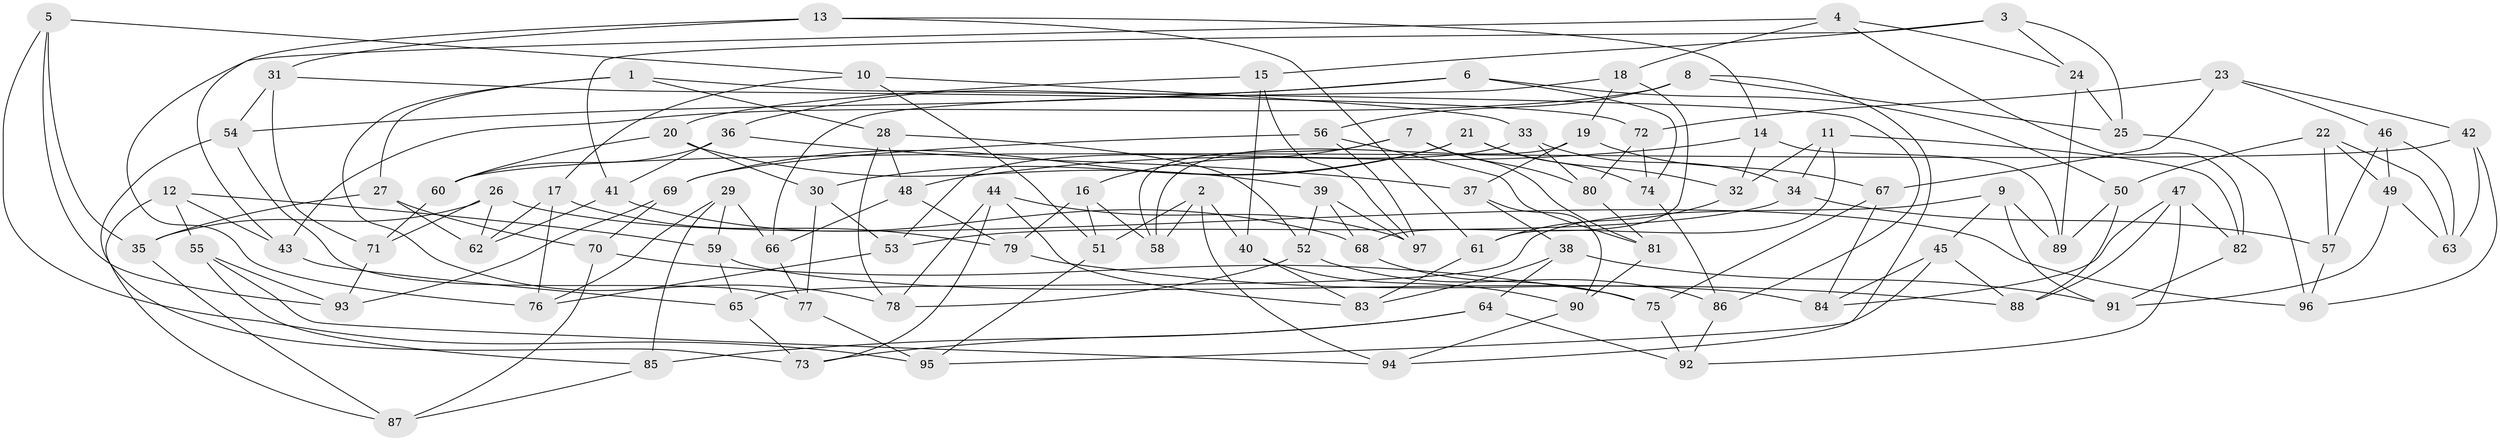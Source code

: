 // Generated by graph-tools (version 1.1) at 2025/03/03/09/25 03:03:09]
// undirected, 97 vertices, 194 edges
graph export_dot {
graph [start="1"]
  node [color=gray90,style=filled];
  1;
  2;
  3;
  4;
  5;
  6;
  7;
  8;
  9;
  10;
  11;
  12;
  13;
  14;
  15;
  16;
  17;
  18;
  19;
  20;
  21;
  22;
  23;
  24;
  25;
  26;
  27;
  28;
  29;
  30;
  31;
  32;
  33;
  34;
  35;
  36;
  37;
  38;
  39;
  40;
  41;
  42;
  43;
  44;
  45;
  46;
  47;
  48;
  49;
  50;
  51;
  52;
  53;
  54;
  55;
  56;
  57;
  58;
  59;
  60;
  61;
  62;
  63;
  64;
  65;
  66;
  67;
  68;
  69;
  70;
  71;
  72;
  73;
  74;
  75;
  76;
  77;
  78;
  79;
  80;
  81;
  82;
  83;
  84;
  85;
  86;
  87;
  88;
  89;
  90;
  91;
  92;
  93;
  94;
  95;
  96;
  97;
  1 -- 28;
  1 -- 86;
  1 -- 78;
  1 -- 27;
  2 -- 94;
  2 -- 58;
  2 -- 51;
  2 -- 40;
  3 -- 25;
  3 -- 15;
  3 -- 41;
  3 -- 24;
  4 -- 76;
  4 -- 82;
  4 -- 24;
  4 -- 18;
  5 -- 93;
  5 -- 35;
  5 -- 10;
  5 -- 95;
  6 -- 50;
  6 -- 36;
  6 -- 54;
  6 -- 74;
  7 -- 81;
  7 -- 16;
  7 -- 80;
  7 -- 58;
  8 -- 25;
  8 -- 56;
  8 -- 43;
  8 -- 94;
  9 -- 91;
  9 -- 65;
  9 -- 45;
  9 -- 89;
  10 -- 51;
  10 -- 17;
  10 -- 33;
  11 -- 61;
  11 -- 82;
  11 -- 32;
  11 -- 34;
  12 -- 87;
  12 -- 43;
  12 -- 59;
  12 -- 55;
  13 -- 31;
  13 -- 43;
  13 -- 14;
  13 -- 61;
  14 -- 89;
  14 -- 48;
  14 -- 32;
  15 -- 40;
  15 -- 20;
  15 -- 97;
  16 -- 51;
  16 -- 79;
  16 -- 58;
  17 -- 62;
  17 -- 79;
  17 -- 76;
  18 -- 19;
  18 -- 66;
  18 -- 68;
  19 -- 37;
  19 -- 58;
  19 -- 67;
  20 -- 30;
  20 -- 60;
  20 -- 39;
  21 -- 74;
  21 -- 30;
  21 -- 32;
  21 -- 69;
  22 -- 57;
  22 -- 49;
  22 -- 50;
  22 -- 63;
  23 -- 72;
  23 -- 67;
  23 -- 42;
  23 -- 46;
  24 -- 89;
  24 -- 25;
  25 -- 96;
  26 -- 71;
  26 -- 62;
  26 -- 35;
  26 -- 96;
  27 -- 70;
  27 -- 35;
  27 -- 62;
  28 -- 52;
  28 -- 78;
  28 -- 48;
  29 -- 76;
  29 -- 59;
  29 -- 66;
  29 -- 85;
  30 -- 77;
  30 -- 53;
  31 -- 54;
  31 -- 71;
  31 -- 72;
  32 -- 61;
  33 -- 80;
  33 -- 34;
  33 -- 53;
  34 -- 57;
  34 -- 53;
  35 -- 87;
  36 -- 37;
  36 -- 41;
  36 -- 60;
  37 -- 38;
  37 -- 90;
  38 -- 83;
  38 -- 91;
  38 -- 64;
  39 -- 52;
  39 -- 68;
  39 -- 97;
  40 -- 83;
  40 -- 90;
  41 -- 62;
  41 -- 68;
  42 -- 63;
  42 -- 96;
  42 -- 60;
  43 -- 65;
  44 -- 83;
  44 -- 97;
  44 -- 78;
  44 -- 73;
  45 -- 84;
  45 -- 95;
  45 -- 88;
  46 -- 63;
  46 -- 49;
  46 -- 57;
  47 -- 88;
  47 -- 82;
  47 -- 84;
  47 -- 92;
  48 -- 66;
  48 -- 79;
  49 -- 63;
  49 -- 91;
  50 -- 89;
  50 -- 88;
  51 -- 95;
  52 -- 86;
  52 -- 78;
  53 -- 76;
  54 -- 73;
  54 -- 77;
  55 -- 93;
  55 -- 94;
  55 -- 85;
  56 -- 81;
  56 -- 69;
  56 -- 97;
  57 -- 96;
  59 -- 84;
  59 -- 65;
  60 -- 71;
  61 -- 83;
  64 -- 85;
  64 -- 92;
  64 -- 73;
  65 -- 73;
  66 -- 77;
  67 -- 75;
  67 -- 84;
  68 -- 75;
  69 -- 70;
  69 -- 93;
  70 -- 75;
  70 -- 87;
  71 -- 93;
  72 -- 80;
  72 -- 74;
  74 -- 86;
  75 -- 92;
  77 -- 95;
  79 -- 88;
  80 -- 81;
  81 -- 90;
  82 -- 91;
  85 -- 87;
  86 -- 92;
  90 -- 94;
}
